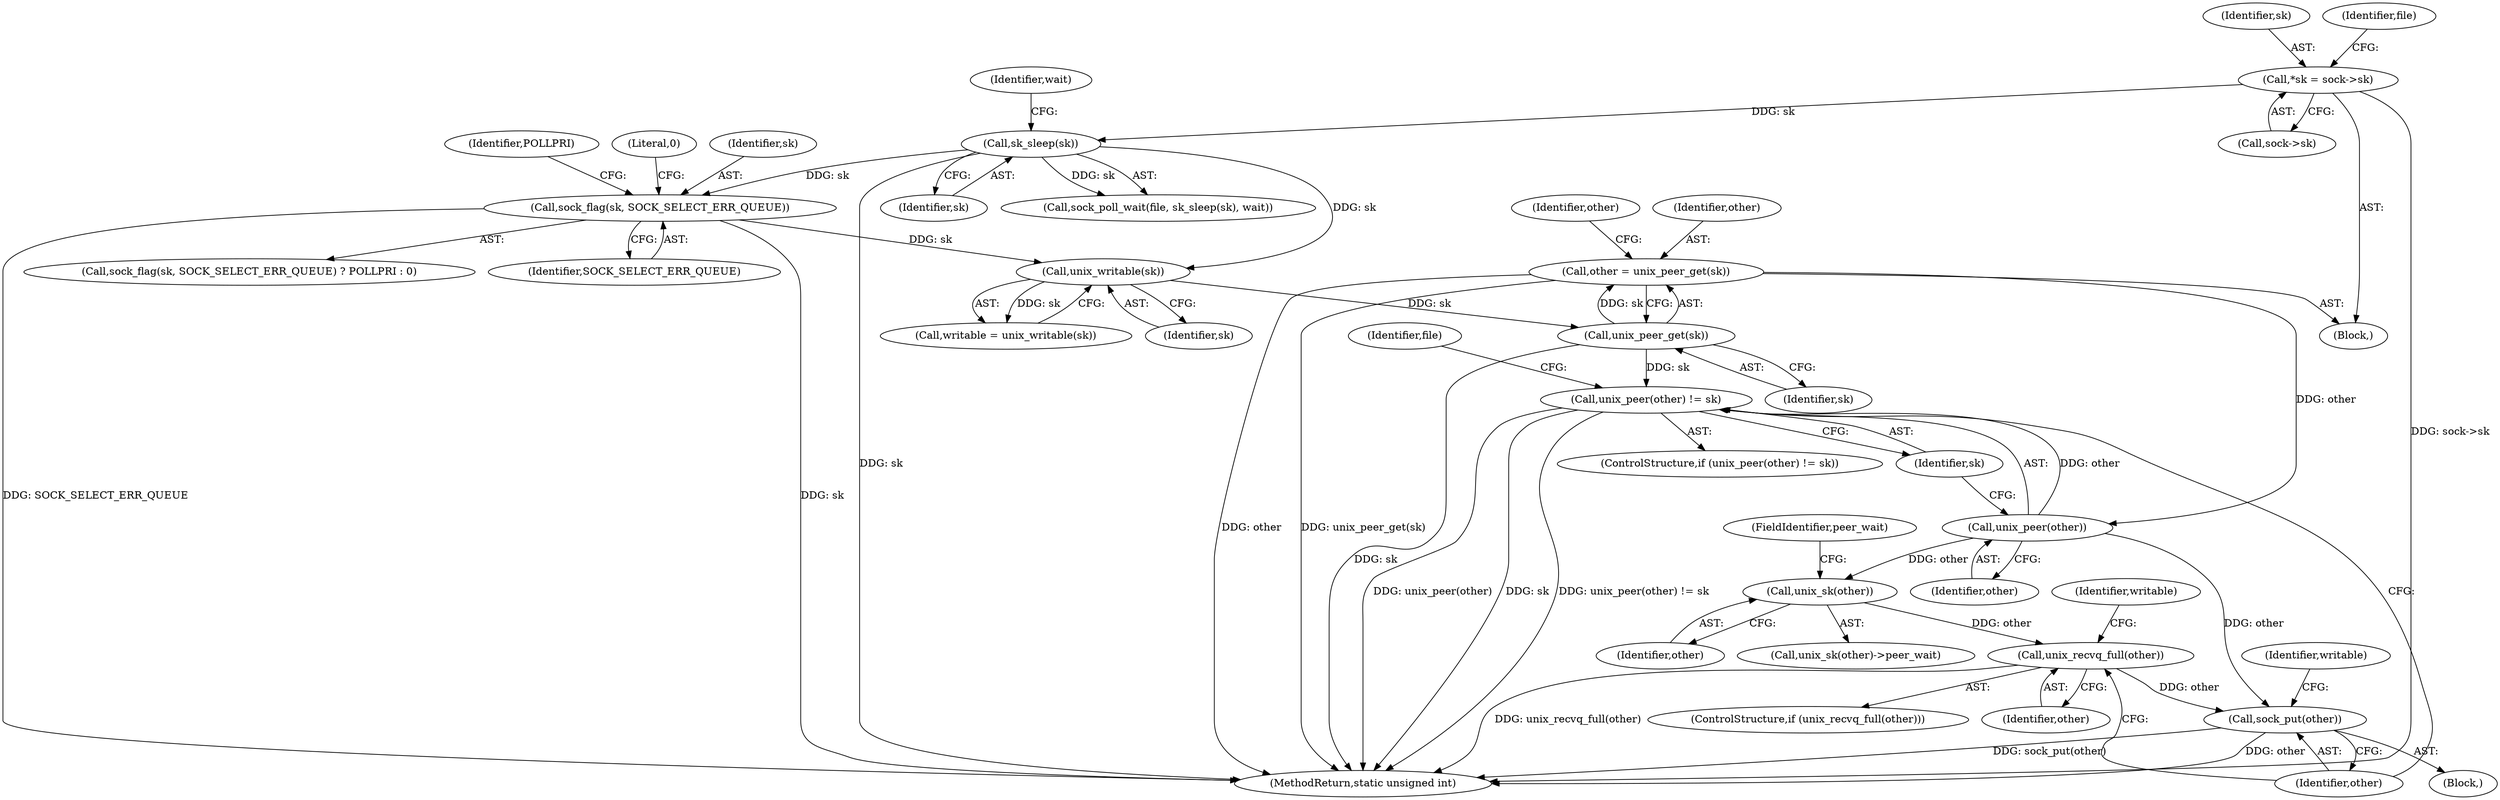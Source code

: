 digraph "1_linux_7d267278a9ece963d77eefec61630223fce08c6c_1@pointer" {
"1000222" [label="(Call,other = unix_peer_get(sk))"];
"1000224" [label="(Call,unix_peer_get(sk))"];
"1000220" [label="(Call,unix_writable(sk))"];
"1000143" [label="(Call,sock_flag(sk, SOCK_SELECT_ERR_QUEUE))"];
"1000121" [label="(Call,sk_sleep(sk))"];
"1000111" [label="(Call,*sk = sock->sk)"];
"1000231" [label="(Call,unix_peer(other))"];
"1000230" [label="(Call,unix_peer(other) != sk)"];
"1000239" [label="(Call,unix_sk(other))"];
"1000244" [label="(Call,unix_recvq_full(other))"];
"1000249" [label="(Call,sock_put(other))"];
"1000240" [label="(Identifier,other)"];
"1000119" [label="(Call,sock_poll_wait(file, sk_sleep(sk), wait))"];
"1000224" [label="(Call,unix_peer_get(sk))"];
"1000249" [label="(Call,sock_put(other))"];
"1000146" [label="(Identifier,POLLPRI)"];
"1000111" [label="(Call,*sk = sock->sk)"];
"1000243" [label="(ControlStructure,if (unix_recvq_full(other)))"];
"1000245" [label="(Identifier,other)"];
"1000225" [label="(Identifier,sk)"];
"1000142" [label="(Call,sock_flag(sk, SOCK_SELECT_ERR_QUEUE) ? POLLPRI : 0)"];
"1000250" [label="(Identifier,other)"];
"1000122" [label="(Identifier,sk)"];
"1000271" [label="(MethodReturn,static unsigned int)"];
"1000232" [label="(Identifier,other)"];
"1000247" [label="(Identifier,writable)"];
"1000109" [label="(Block,)"];
"1000229" [label="(ControlStructure,if (unix_peer(other) != sk))"];
"1000236" [label="(Identifier,file)"];
"1000143" [label="(Call,sock_flag(sk, SOCK_SELECT_ERR_QUEUE))"];
"1000239" [label="(Call,unix_sk(other))"];
"1000230" [label="(Call,unix_peer(other) != sk)"];
"1000123" [label="(Identifier,wait)"];
"1000121" [label="(Call,sk_sleep(sk))"];
"1000222" [label="(Call,other = unix_peer_get(sk))"];
"1000113" [label="(Call,sock->sk)"];
"1000241" [label="(FieldIdentifier,peer_wait)"];
"1000112" [label="(Identifier,sk)"];
"1000233" [label="(Identifier,sk)"];
"1000220" [label="(Call,unix_writable(sk))"];
"1000238" [label="(Call,unix_sk(other)->peer_wait)"];
"1000227" [label="(Identifier,other)"];
"1000218" [label="(Call,writable = unix_writable(sk))"];
"1000147" [label="(Literal,0)"];
"1000145" [label="(Identifier,SOCK_SELECT_ERR_QUEUE)"];
"1000223" [label="(Identifier,other)"];
"1000221" [label="(Identifier,sk)"];
"1000120" [label="(Identifier,file)"];
"1000252" [label="(Identifier,writable)"];
"1000244" [label="(Call,unix_recvq_full(other))"];
"1000228" [label="(Block,)"];
"1000144" [label="(Identifier,sk)"];
"1000231" [label="(Call,unix_peer(other))"];
"1000222" -> "1000109"  [label="AST: "];
"1000222" -> "1000224"  [label="CFG: "];
"1000223" -> "1000222"  [label="AST: "];
"1000224" -> "1000222"  [label="AST: "];
"1000227" -> "1000222"  [label="CFG: "];
"1000222" -> "1000271"  [label="DDG: other"];
"1000222" -> "1000271"  [label="DDG: unix_peer_get(sk)"];
"1000224" -> "1000222"  [label="DDG: sk"];
"1000222" -> "1000231"  [label="DDG: other"];
"1000224" -> "1000225"  [label="CFG: "];
"1000225" -> "1000224"  [label="AST: "];
"1000224" -> "1000271"  [label="DDG: sk"];
"1000220" -> "1000224"  [label="DDG: sk"];
"1000224" -> "1000230"  [label="DDG: sk"];
"1000220" -> "1000218"  [label="AST: "];
"1000220" -> "1000221"  [label="CFG: "];
"1000221" -> "1000220"  [label="AST: "];
"1000218" -> "1000220"  [label="CFG: "];
"1000220" -> "1000218"  [label="DDG: sk"];
"1000143" -> "1000220"  [label="DDG: sk"];
"1000121" -> "1000220"  [label="DDG: sk"];
"1000143" -> "1000142"  [label="AST: "];
"1000143" -> "1000145"  [label="CFG: "];
"1000144" -> "1000143"  [label="AST: "];
"1000145" -> "1000143"  [label="AST: "];
"1000146" -> "1000143"  [label="CFG: "];
"1000147" -> "1000143"  [label="CFG: "];
"1000143" -> "1000271"  [label="DDG: sk"];
"1000143" -> "1000271"  [label="DDG: SOCK_SELECT_ERR_QUEUE"];
"1000121" -> "1000143"  [label="DDG: sk"];
"1000121" -> "1000119"  [label="AST: "];
"1000121" -> "1000122"  [label="CFG: "];
"1000122" -> "1000121"  [label="AST: "];
"1000123" -> "1000121"  [label="CFG: "];
"1000121" -> "1000271"  [label="DDG: sk"];
"1000121" -> "1000119"  [label="DDG: sk"];
"1000111" -> "1000121"  [label="DDG: sk"];
"1000111" -> "1000109"  [label="AST: "];
"1000111" -> "1000113"  [label="CFG: "];
"1000112" -> "1000111"  [label="AST: "];
"1000113" -> "1000111"  [label="AST: "];
"1000120" -> "1000111"  [label="CFG: "];
"1000111" -> "1000271"  [label="DDG: sock->sk"];
"1000231" -> "1000230"  [label="AST: "];
"1000231" -> "1000232"  [label="CFG: "];
"1000232" -> "1000231"  [label="AST: "];
"1000233" -> "1000231"  [label="CFG: "];
"1000231" -> "1000230"  [label="DDG: other"];
"1000231" -> "1000239"  [label="DDG: other"];
"1000231" -> "1000249"  [label="DDG: other"];
"1000230" -> "1000229"  [label="AST: "];
"1000230" -> "1000233"  [label="CFG: "];
"1000233" -> "1000230"  [label="AST: "];
"1000236" -> "1000230"  [label="CFG: "];
"1000250" -> "1000230"  [label="CFG: "];
"1000230" -> "1000271"  [label="DDG: unix_peer(other)"];
"1000230" -> "1000271"  [label="DDG: sk"];
"1000230" -> "1000271"  [label="DDG: unix_peer(other) != sk"];
"1000239" -> "1000238"  [label="AST: "];
"1000239" -> "1000240"  [label="CFG: "];
"1000240" -> "1000239"  [label="AST: "];
"1000241" -> "1000239"  [label="CFG: "];
"1000239" -> "1000244"  [label="DDG: other"];
"1000244" -> "1000243"  [label="AST: "];
"1000244" -> "1000245"  [label="CFG: "];
"1000245" -> "1000244"  [label="AST: "];
"1000247" -> "1000244"  [label="CFG: "];
"1000250" -> "1000244"  [label="CFG: "];
"1000244" -> "1000271"  [label="DDG: unix_recvq_full(other)"];
"1000244" -> "1000249"  [label="DDG: other"];
"1000249" -> "1000228"  [label="AST: "];
"1000249" -> "1000250"  [label="CFG: "];
"1000250" -> "1000249"  [label="AST: "];
"1000252" -> "1000249"  [label="CFG: "];
"1000249" -> "1000271"  [label="DDG: other"];
"1000249" -> "1000271"  [label="DDG: sock_put(other)"];
}
